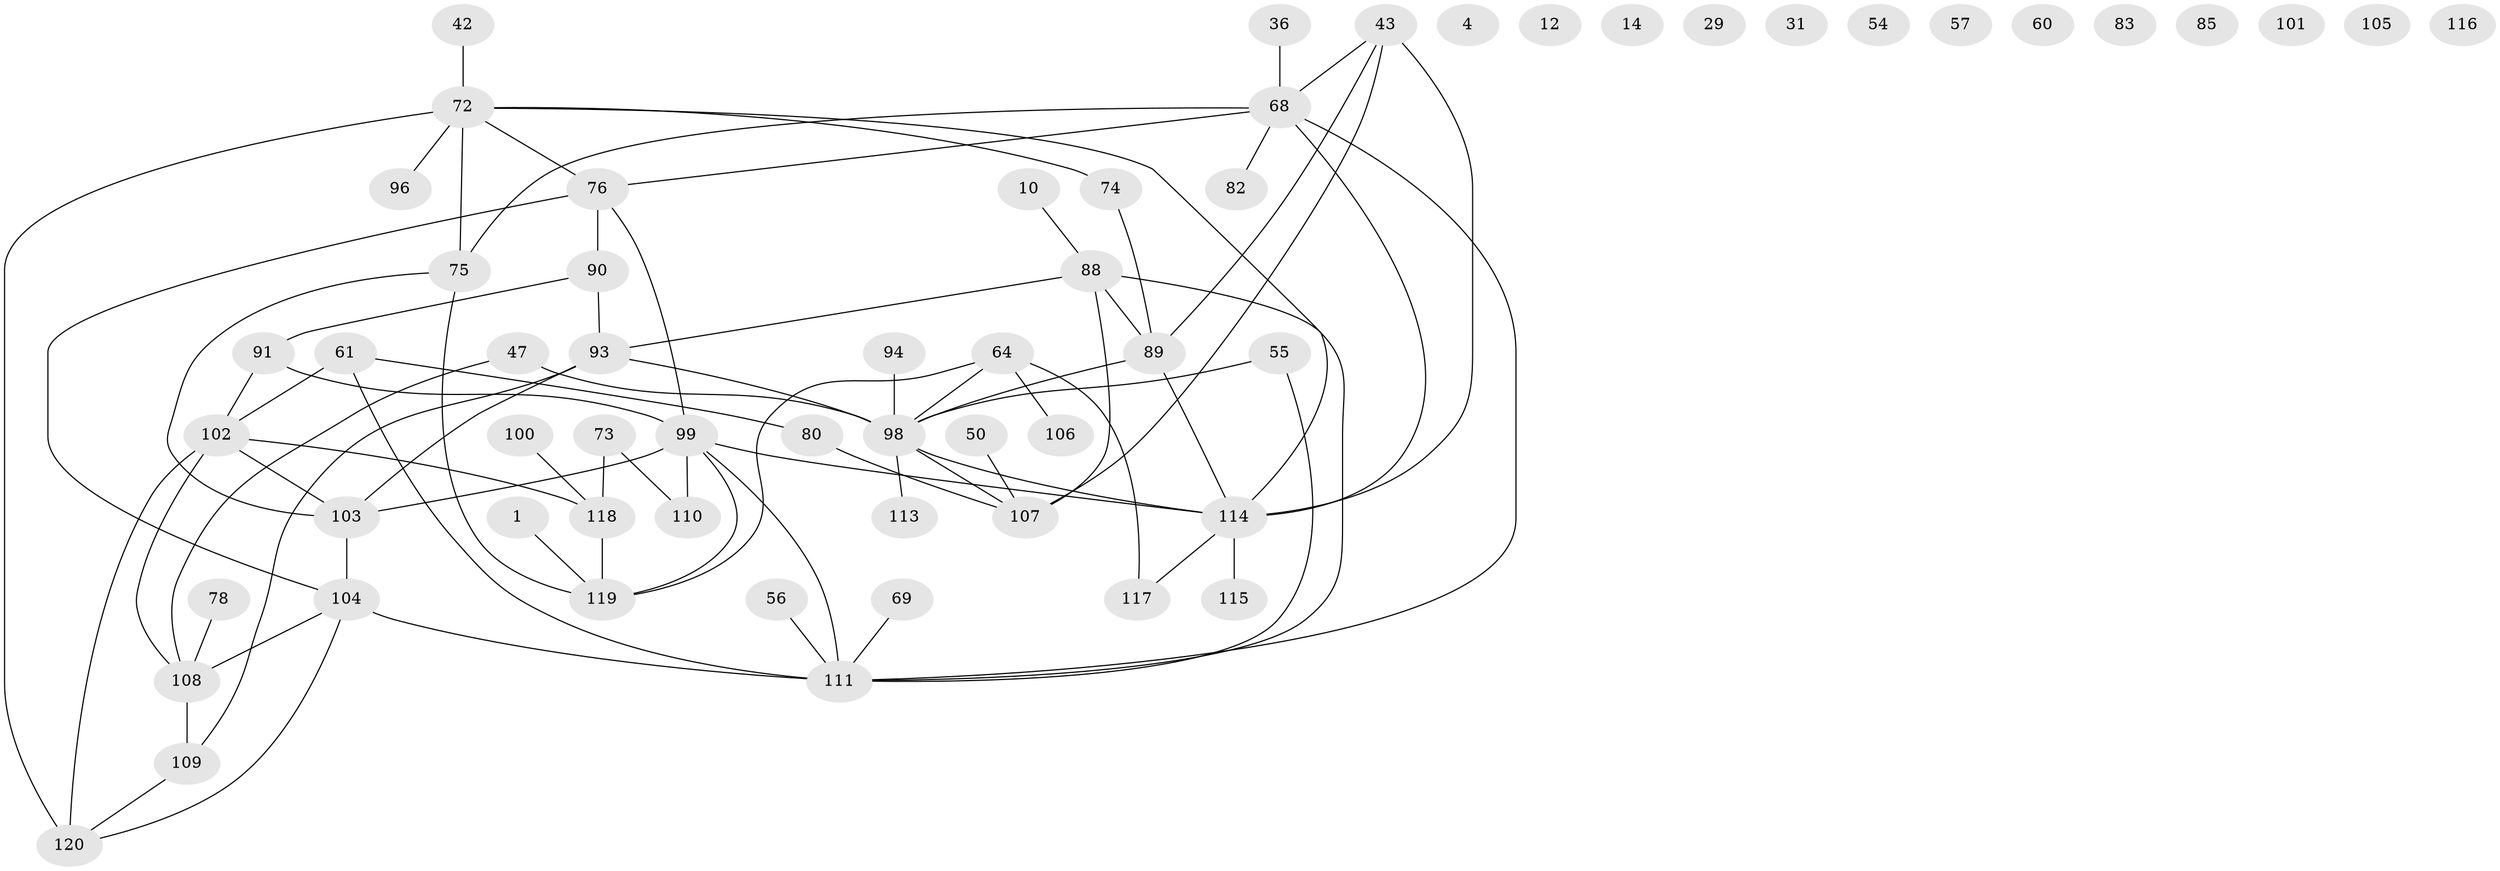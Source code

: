 // original degree distribution, {1: 0.16666666666666666, 5: 0.08333333333333333, 4: 0.13333333333333333, 0: 0.10833333333333334, 6: 0.03333333333333333, 2: 0.20833333333333334, 3: 0.26666666666666666}
// Generated by graph-tools (version 1.1) at 2025/40/03/09/25 04:40:39]
// undirected, 60 vertices, 79 edges
graph export_dot {
graph [start="1"]
  node [color=gray90,style=filled];
  1;
  4;
  10;
  12;
  14;
  29;
  31;
  36;
  42;
  43;
  47;
  50;
  54;
  55 [super="+51"];
  56;
  57;
  60;
  61 [super="+38"];
  64;
  68 [super="+3"];
  69;
  72 [super="+35"];
  73;
  74;
  75 [super="+20+41"];
  76 [super="+53"];
  78;
  80;
  82;
  83;
  85;
  88 [super="+15+79"];
  89 [super="+52"];
  90;
  91 [super="+30"];
  93;
  94;
  96;
  98 [super="+6+13+19+37"];
  99 [super="+23+97"];
  100;
  101;
  102 [super="+5+71"];
  103 [super="+27+59"];
  104 [super="+7+92"];
  105;
  106;
  107 [super="+26+77"];
  108 [super="+86+34"];
  109;
  110;
  111 [super="+39+58+70"];
  113;
  114 [super="+33+87"];
  115;
  116;
  117;
  118 [super="+81"];
  119 [super="+112"];
  120 [super="+62"];
  1 -- 119;
  10 -- 88;
  36 -- 68;
  42 -- 72;
  43 -- 68;
  43 -- 89;
  43 -- 107 [weight=2];
  43 -- 114;
  47 -- 98;
  47 -- 108;
  50 -- 107;
  55 -- 98 [weight=2];
  55 -- 111;
  56 -- 111;
  61 -- 80 [weight=2];
  61 -- 102;
  61 -- 111 [weight=2];
  64 -- 106;
  64 -- 117;
  64 -- 98;
  64 -- 119;
  68 -- 82;
  68 -- 111;
  68 -- 75;
  68 -- 76;
  68 -- 114 [weight=2];
  69 -- 111;
  72 -- 96;
  72 -- 74;
  72 -- 75;
  72 -- 120 [weight=2];
  72 -- 76;
  72 -- 114;
  73 -- 110;
  73 -- 118;
  74 -- 89;
  75 -- 103;
  75 -- 119;
  76 -- 104;
  76 -- 99;
  76 -- 90;
  78 -- 108;
  80 -- 107 [weight=2];
  88 -- 93;
  88 -- 107 [weight=2];
  88 -- 111 [weight=2];
  88 -- 89;
  89 -- 98;
  89 -- 114;
  90 -- 91;
  90 -- 93;
  91 -- 99;
  91 -- 102;
  93 -- 109;
  93 -- 98;
  93 -- 103;
  94 -- 98;
  98 -- 113;
  98 -- 107;
  98 -- 114;
  99 -- 114 [weight=2];
  99 -- 111 [weight=2];
  99 -- 103;
  99 -- 119;
  99 -- 110;
  100 -- 118;
  102 -- 118 [weight=2];
  102 -- 103;
  102 -- 120;
  102 -- 108;
  103 -- 104;
  104 -- 111;
  104 -- 120;
  104 -- 108;
  108 -- 109;
  109 -- 120;
  114 -- 117;
  114 -- 115;
  118 -- 119 [weight=2];
}
